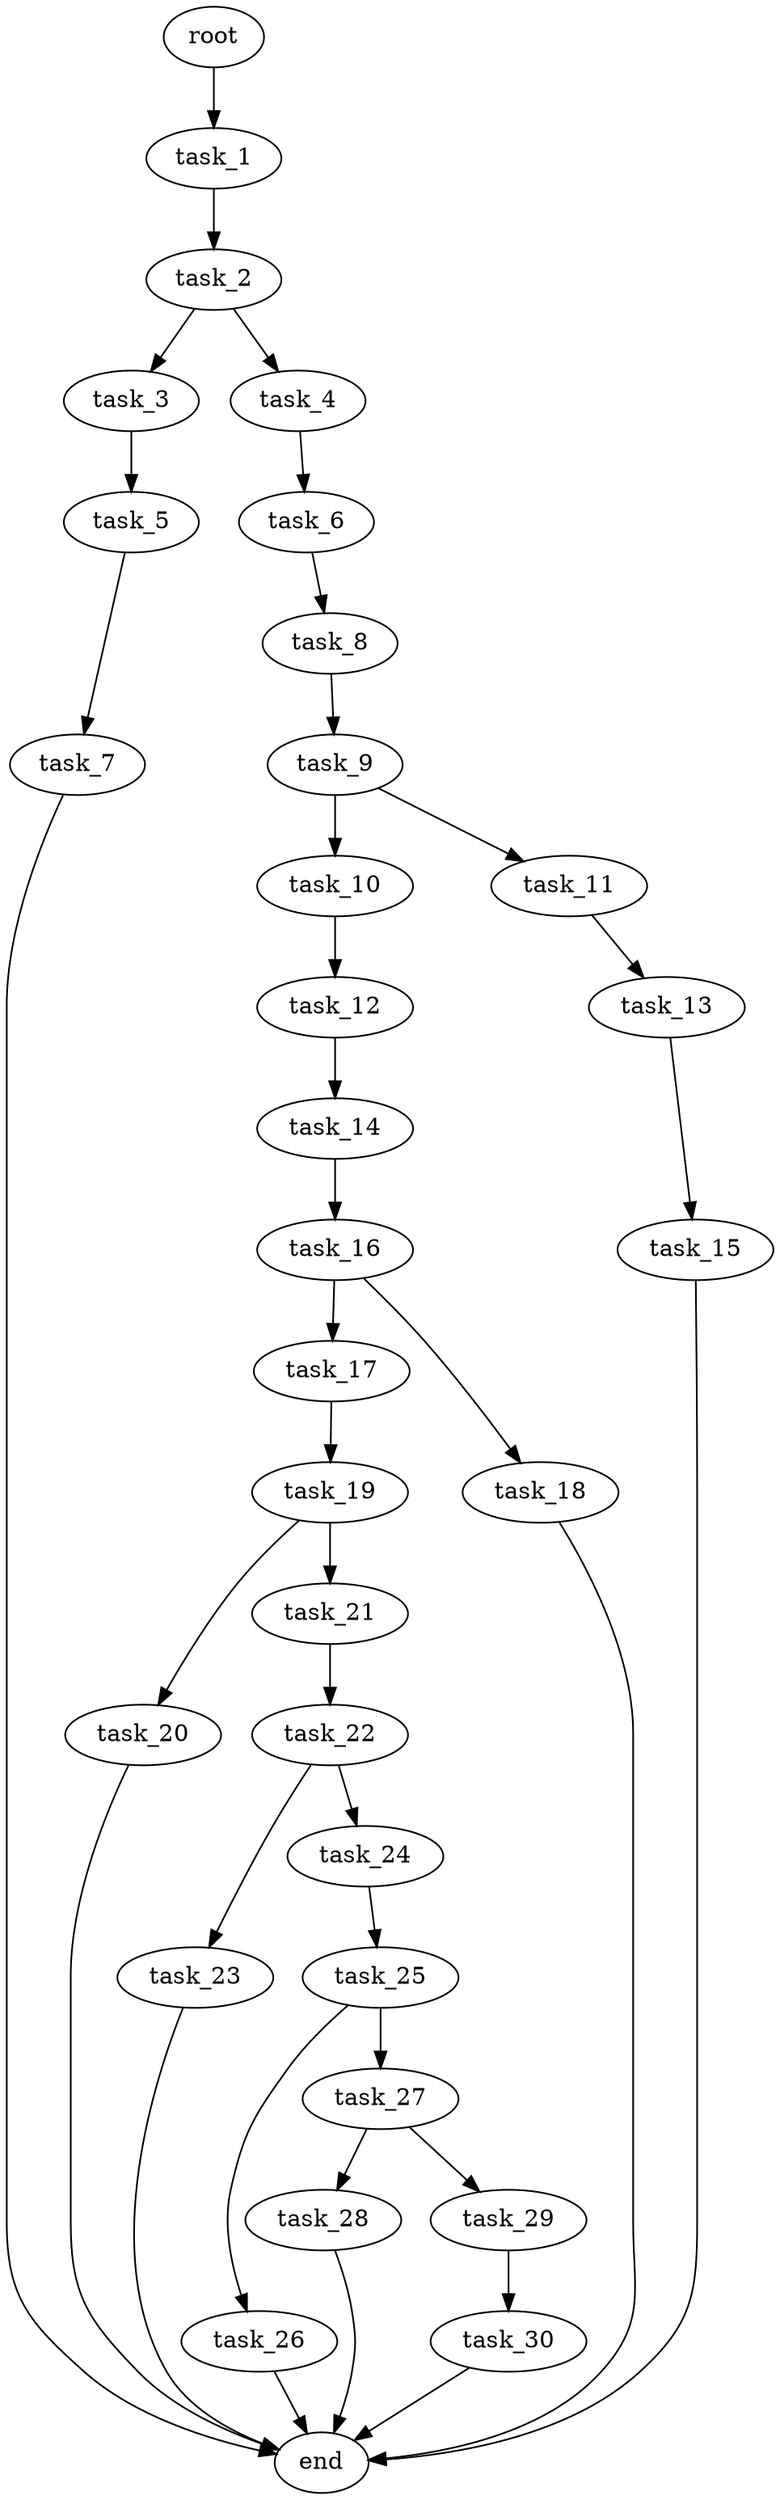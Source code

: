 digraph G {
  root [size="0.000000e+00"];
  task_1 [size="5.054875e+10"];
  task_2 [size="4.950204e+10"];
  task_3 [size="6.847282e+10"];
  task_4 [size="4.156889e+10"];
  task_5 [size="8.399078e+10"];
  task_6 [size="4.887506e+10"];
  task_7 [size="8.276236e+09"];
  task_8 [size="3.095762e+09"];
  task_9 [size="7.610805e+10"];
  task_10 [size="2.921607e+10"];
  task_11 [size="2.749254e+10"];
  task_12 [size="5.376549e+10"];
  task_13 [size="1.682922e+10"];
  task_14 [size="4.573757e+10"];
  task_15 [size="7.425440e+10"];
  task_16 [size="7.659430e+10"];
  task_17 [size="5.497712e+10"];
  task_18 [size="1.132997e+10"];
  task_19 [size="1.142952e+10"];
  task_20 [size="7.751355e+10"];
  task_21 [size="8.233005e+10"];
  task_22 [size="3.669251e+10"];
  task_23 [size="8.226287e+10"];
  task_24 [size="4.170636e+09"];
  task_25 [size="7.190083e+10"];
  task_26 [size="5.463986e+10"];
  task_27 [size="9.897768e+10"];
  task_28 [size="1.025062e+10"];
  task_29 [size="8.300877e+10"];
  task_30 [size="7.513704e+10"];
  end [size="0.000000e+00"];

  root -> task_1 [size="1.000000e-12"];
  task_1 -> task_2 [size="4.950204e+08"];
  task_2 -> task_3 [size="6.847282e+08"];
  task_2 -> task_4 [size="4.156889e+08"];
  task_3 -> task_5 [size="8.399078e+08"];
  task_4 -> task_6 [size="4.887506e+08"];
  task_5 -> task_7 [size="8.276236e+07"];
  task_6 -> task_8 [size="3.095762e+07"];
  task_7 -> end [size="1.000000e-12"];
  task_8 -> task_9 [size="7.610805e+08"];
  task_9 -> task_10 [size="2.921607e+08"];
  task_9 -> task_11 [size="2.749254e+08"];
  task_10 -> task_12 [size="5.376549e+08"];
  task_11 -> task_13 [size="1.682922e+08"];
  task_12 -> task_14 [size="4.573757e+08"];
  task_13 -> task_15 [size="7.425440e+08"];
  task_14 -> task_16 [size="7.659430e+08"];
  task_15 -> end [size="1.000000e-12"];
  task_16 -> task_17 [size="5.497712e+08"];
  task_16 -> task_18 [size="1.132997e+08"];
  task_17 -> task_19 [size="1.142952e+08"];
  task_18 -> end [size="1.000000e-12"];
  task_19 -> task_20 [size="7.751355e+08"];
  task_19 -> task_21 [size="8.233005e+08"];
  task_20 -> end [size="1.000000e-12"];
  task_21 -> task_22 [size="3.669251e+08"];
  task_22 -> task_23 [size="8.226287e+08"];
  task_22 -> task_24 [size="4.170636e+07"];
  task_23 -> end [size="1.000000e-12"];
  task_24 -> task_25 [size="7.190083e+08"];
  task_25 -> task_26 [size="5.463986e+08"];
  task_25 -> task_27 [size="9.897768e+08"];
  task_26 -> end [size="1.000000e-12"];
  task_27 -> task_28 [size="1.025062e+08"];
  task_27 -> task_29 [size="8.300877e+08"];
  task_28 -> end [size="1.000000e-12"];
  task_29 -> task_30 [size="7.513704e+08"];
  task_30 -> end [size="1.000000e-12"];
}
